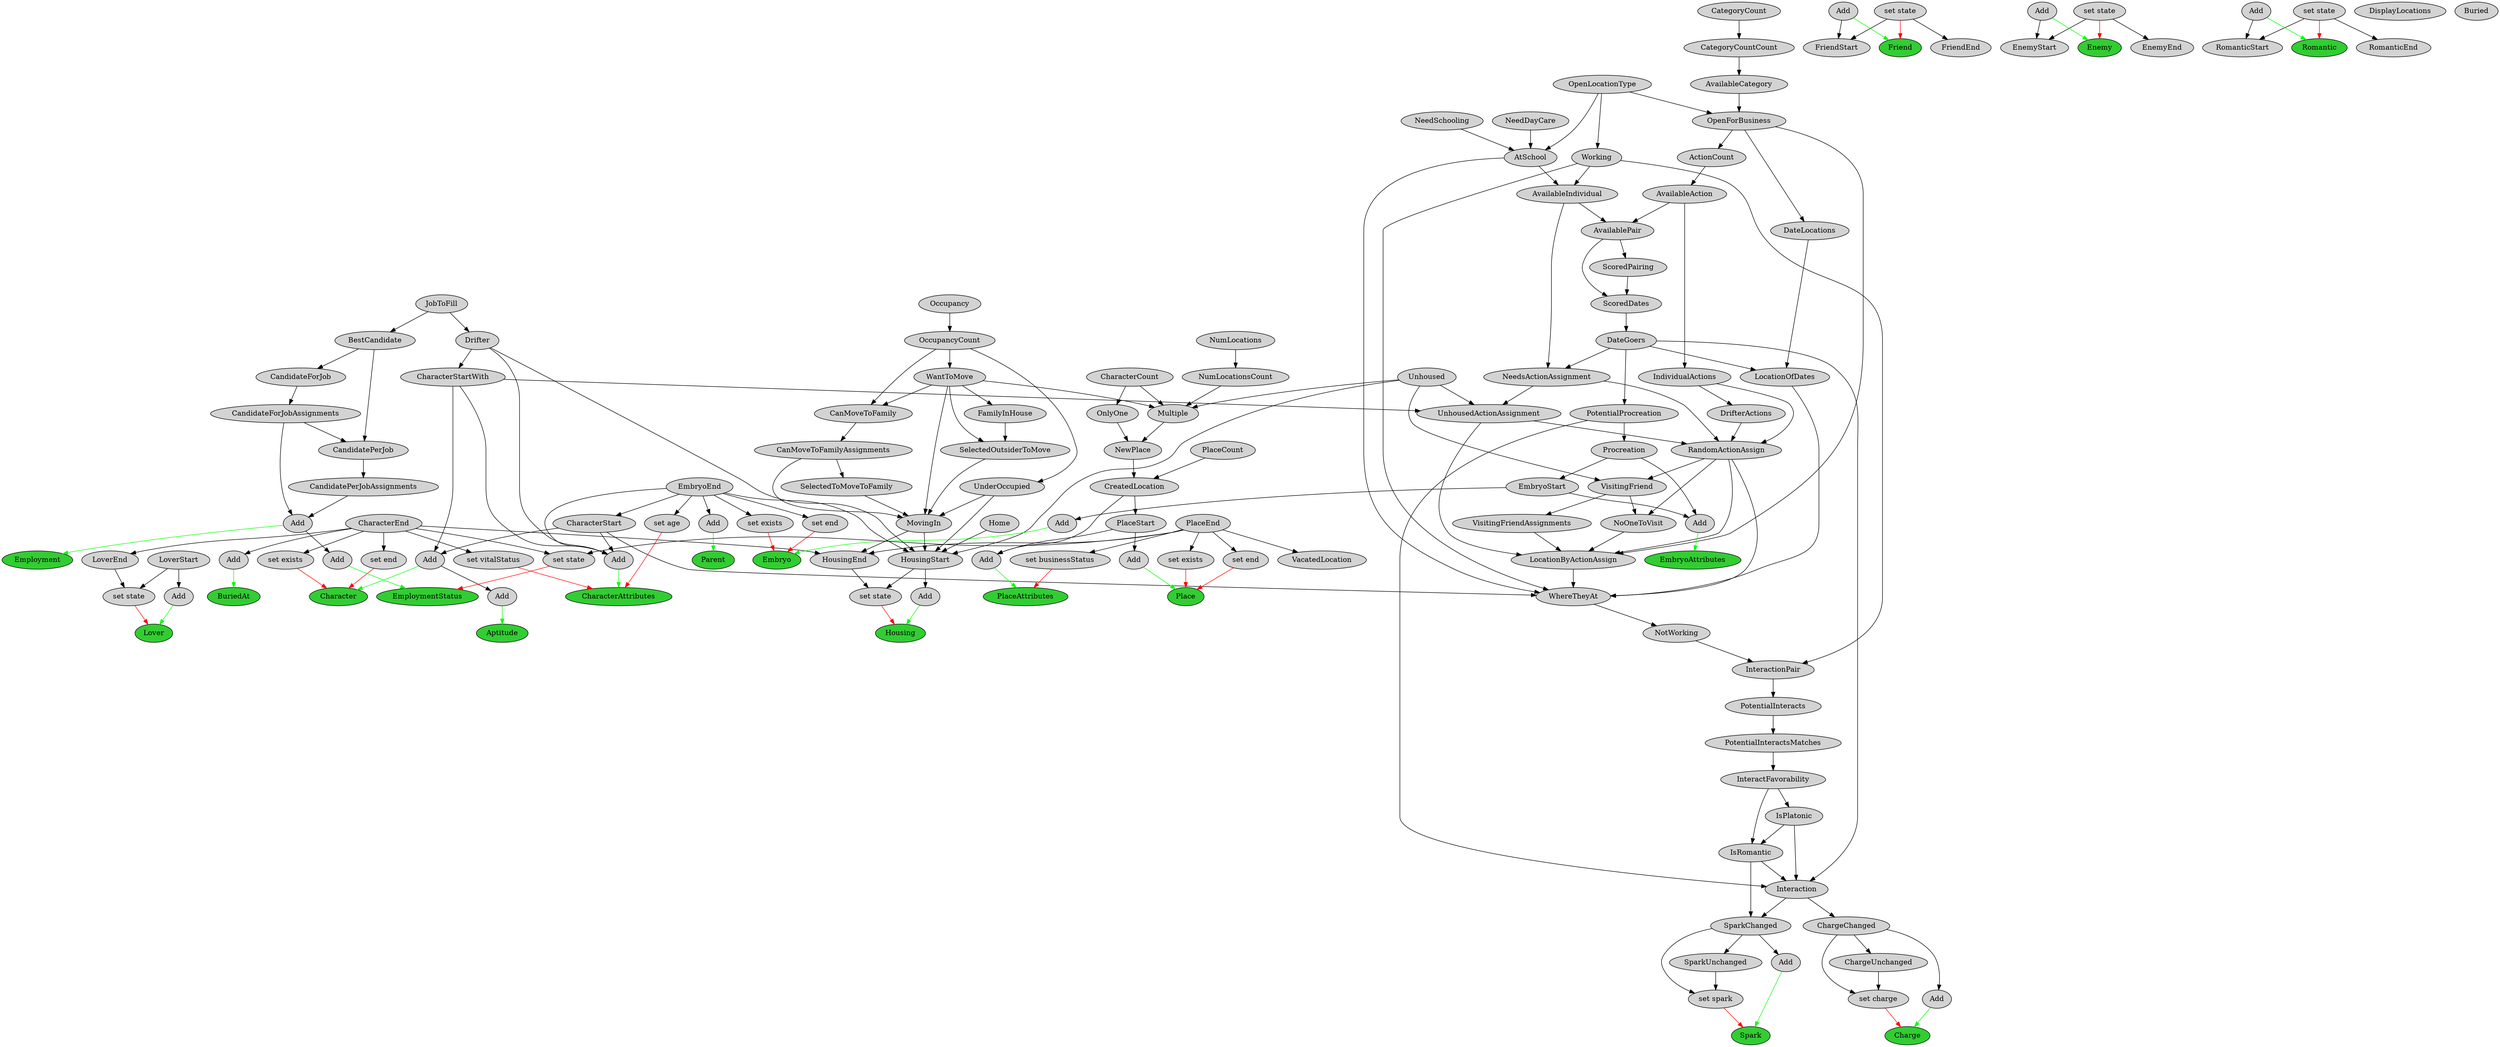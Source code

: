 digraph {
splines=true
node [ style="filled"]
v0 [ label = "Character" fillcolor="limegreen"];
v1 [ label = "set end"];
v2 [ label = "CharacterEnd" rank="min"];
v3 [ label = "set exists"];
v4 [ label = "Add"];
v5 [ label = "CharacterStart"];
v6 [ label = "EmbryoEnd" rank="min"];
v7 [ label = "CharacterStartWith"];
v8 [ label = "Drifter"];
v9 [ label = "JobToFill" rank="min"];
v10 [ label = "CharacterAttributes" fillcolor="limegreen"];
v11 [ label = "set vitalStatus"];
v12 [ label = "set age"];
v13 [ label = "Add"];
v14 [ label = "CharacterCount" rank="min"];
v15 [ label = "Aptitude" fillcolor="limegreen"];
v16 [ label = "Add"];
v17 [ label = "Charge" fillcolor="limegreen"];
v18 [ label = "set charge"];
v19 [ label = "ChargeChanged"];
v20 [ label = "Interaction"];
v21 [ label = "IsPlatonic"];
v22 [ label = "InteractFavorability"];
v23 [ label = "PotentialInteractsMatches"];
v24 [ label = "PotentialInteracts"];
v25 [ label = "InteractionPair"];
v26 [ label = "NotWorking"];
v27 [ label = "WhereTheyAt"];
v28 [ label = "AtSchool"];
v29 [ label = "OpenLocationType" rank="min"];
v30 [ label = "NeedDayCare" rank="min"];
v31 [ label = "NeedSchooling" rank="min"];
v32 [ label = "Working"];
v33 [ label = "LocationOfDates"];
v34 [ label = "DateLocations"];
v35 [ label = "OpenForBusiness"];
v36 [ label = "AvailableCategory"];
v37 [ label = "CategoryCountCount"];
v38 [ label = "CategoryCount" rank="min"];
v39 [ label = "DateGoers"];
v40 [ label = "ScoredDates"];
v41 [ label = "ScoredPairing"];
v42 [ label = "AvailablePair"];
v43 [ label = "AvailableAction"];
v44 [ label = "ActionCount"];
v45 [ label = "AvailableIndividual"];
v46 [ label = "RandomActionAssign"];
v47 [ label = "UnhousedActionAssignment"];
v48 [ label = "NeedsActionAssignment"];
v49 [ label = "Unhoused" rank="min"];
v50 [ label = "IndividualActions"];
v51 [ label = "DrifterActions"];
v52 [ label = "LocationByActionAssign"];
v53 [ label = "NoOneToVisit"];
v54 [ label = "VisitingFriend"];
v55 [ label = "VisitingFriendAssignments"];
v56 [ label = "IsRomantic"];
v57 [ label = "PotentialProcreation"];
v58 [ label = "ChargeUnchanged"];
v59 [ label = "Add"];
v60 [ label = "Friend" fillcolor="limegreen"];
v61 [ label = "set state" rank="min"];
v62 [ label = "Add" rank="min"];
v63 [ label = "FriendStart"];
v64 [ label = "FriendEnd"];
v65 [ label = "Enemy" fillcolor="limegreen"];
v66 [ label = "set state" rank="min"];
v67 [ label = "Add" rank="min"];
v68 [ label = "EnemyStart"];
v69 [ label = "EnemyEnd"];
v70 [ label = "Spark" fillcolor="limegreen"];
v71 [ label = "set spark"];
v72 [ label = "SparkChanged"];
v73 [ label = "SparkUnchanged"];
v74 [ label = "Add"];
v75 [ label = "Romantic" fillcolor="limegreen"];
v76 [ label = "set state" rank="min"];
v77 [ label = "Add" rank="min"];
v78 [ label = "RomanticStart"];
v79 [ label = "RomanticEnd"];
v80 [ label = "Lover" fillcolor="limegreen"];
v81 [ label = "set state"];
v82 [ label = "LoverEnd"];
v83 [ label = "LoverStart" rank="min"];
v84 [ label = "Add"];
v85 [ label = "Parent" fillcolor="limegreen"];
v86 [ label = "Add"];
v87 [ label = "Embryo" fillcolor="limegreen"];
v88 [ label = "set end"];
v89 [ label = "set exists"];
v90 [ label = "Add"];
v91 [ label = "EmbryoStart"];
v92 [ label = "Procreation"];
v93 [ label = "EmbryoAttributes" fillcolor="limegreen"];
v94 [ label = "Add"];
v95 [ label = "Place" fillcolor="limegreen"];
v96 [ label = "set end"];
v97 [ label = "PlaceEnd" rank="min"];
v98 [ label = "set exists"];
v99 [ label = "Add"];
v100 [ label = "PlaceStart"];
v101 [ label = "CreatedLocation"];
v102 [ label = "NewPlace"];
v103 [ label = "OnlyOne"];
v104 [ label = "Multiple"];
v105 [ label = "WantToMove"];
v106 [ label = "OccupancyCount"];
v107 [ label = "Occupancy" rank="min"];
v108 [ label = "NumLocationsCount"];
v109 [ label = "NumLocations" rank="min"];
v110 [ label = "PlaceCount" rank="min"];
v111 [ label = "PlaceAttributes" fillcolor="limegreen"];
v112 [ label = "set businessStatus"];
v113 [ label = "Add"];
v114 [ label = "VacatedLocation"];
v115 [ label = "DisplayLocations" rank="min"];
v116 [ label = "Housing" fillcolor="limegreen"];
v117 [ label = "set state"];
v118 [ label = "HousingEnd"];
v119 [ label = "MovingIn"];
v120 [ label = "SelectedToMoveToFamily"];
v121 [ label = "CanMoveToFamilyAssignments"];
v122 [ label = "CanMoveToFamily"];
v123 [ label = "SelectedOutsiderToMove"];
v124 [ label = "FamilyInHouse"];
v125 [ label = "UnderOccupied"];
v126 [ label = "HousingStart"];
v127 [ label = "Home" rank="min"];
v128 [ label = "Add"];
v129 [ label = "BuriedAt" fillcolor="limegreen"];
v130 [ label = "Add"];
v131 [ label = "Buried" rank="min"];
v132 [ label = "Employment" fillcolor="limegreen"];
v133 [ label = "Add"];
v134 [ label = "CandidatePerJobAssignments"];
v135 [ label = "CandidatePerJob"];
v136 [ label = "CandidateForJobAssignments"];
v137 [ label = "CandidateForJob"];
v138 [ label = "BestCandidate"];
v139 [ label = "EmploymentStatus" fillcolor="limegreen"];
v140 [ label = "set state"];
v141 [ label = "Add"];
v1 -> v0 [ color="red" ]
v2 -> v1
v3 -> v0 [ color="red" ]
v2 -> v3
v4 -> v0 [ color="green" ]
v5 -> v4
v6 -> v5
v7 -> v4
v8 -> v7
v9 -> v8
v11 -> v10 [ color="red" ]
v2 -> v11
v12 -> v10 [ color="red" ]
v6 -> v12
v13 -> v10 [ color="green" ]
v7 -> v13
v8 -> v13
v5 -> v13
v6 -> v13
v16 -> v15 [ color="green" ]
v4 -> v16
v18 -> v17 [ color="red" ]
v19 -> v18
v20 -> v19
v21 -> v20
v22 -> v21
v23 -> v22
v24 -> v23
v25 -> v24
v26 -> v25
v27 -> v26
v28 -> v27
v29 -> v28
v30 -> v28
v31 -> v28
v32 -> v27
v29 -> v32
v33 -> v27
v34 -> v33
v35 -> v34
v36 -> v35
v37 -> v36
v38 -> v37
v29 -> v35
v39 -> v33
v40 -> v39
v41 -> v40
v42 -> v41
v43 -> v42
v44 -> v43
v35 -> v44
v45 -> v42
v32 -> v45
v28 -> v45
v42 -> v40
v46 -> v27
v47 -> v46
v48 -> v47
v39 -> v48
v45 -> v48
v49 -> v47
v7 -> v47
v50 -> v46
v43 -> v50
v48 -> v46
v51 -> v46
v50 -> v51
v52 -> v27
v46 -> v52
v53 -> v52
v54 -> v53
v49 -> v54
v46 -> v54
v46 -> v53
v55 -> v52
v54 -> v55
v47 -> v52
v35 -> v52
v5 -> v27
v32 -> v25
v56 -> v20
v21 -> v56
v22 -> v56
v39 -> v20
v57 -> v20
v39 -> v57
v58 -> v18
v19 -> v58
v59 -> v17 [ color="green" ]
v19 -> v59
v61 -> v60 [ color="red" ]
v62 -> v60 [ color="green" ]
v62 -> v63
v61 -> v63
v61 -> v64
v66 -> v65 [ color="red" ]
v67 -> v65 [ color="green" ]
v67 -> v68
v66 -> v68
v66 -> v69
v71 -> v70 [ color="red" ]
v72 -> v71
v20 -> v72
v56 -> v72
v73 -> v71
v72 -> v73
v74 -> v70 [ color="green" ]
v72 -> v74
v76 -> v75 [ color="red" ]
v77 -> v75 [ color="green" ]
v77 -> v78
v76 -> v78
v76 -> v79
v81 -> v80 [ color="red" ]
v82 -> v81
v2 -> v82
v83 -> v81
v84 -> v80 [ color="green" ]
v83 -> v84
v86 -> v85 [ color="green" ]
v6 -> v86
v88 -> v87 [ color="red" ]
v6 -> v88
v89 -> v87 [ color="red" ]
v6 -> v89
v90 -> v87 [ color="green" ]
v91 -> v90
v92 -> v91
v57 -> v92
v94 -> v93 [ color="green" ]
v91 -> v94
v92 -> v94
v96 -> v95 [ color="red" ]
v97 -> v96
v98 -> v95 [ color="red" ]
v97 -> v98
v99 -> v95 [ color="green" ]
v100 -> v99
v101 -> v100
v102 -> v101
v103 -> v102
v14 -> v103
v104 -> v102
v105 -> v104
v106 -> v105
v107 -> v106
v49 -> v104
v108 -> v104
v109 -> v108
v14 -> v104
v110 -> v101
v112 -> v111 [ color="red" ]
v97 -> v112
v113 -> v111 [ color="green" ]
v100 -> v113
v101 -> v113
v97 -> v114
v117 -> v116 [ color="red" ]
v118 -> v117
v2 -> v118
v97 -> v118
v119 -> v118
v120 -> v119
v121 -> v120
v122 -> v121
v105 -> v122
v106 -> v122
v121 -> v119
v123 -> v119
v124 -> v123
v105 -> v124
v105 -> v123
v125 -> v119
v106 -> v125
v105 -> v119
v126 -> v117
v6 -> v126
v127 -> v126
v125 -> v126
v8 -> v126
v49 -> v126
v119 -> v126
v128 -> v116 [ color="green" ]
v126 -> v128
v130 -> v129 [ color="green" ]
v2 -> v130
v133 -> v132 [ color="green" ]
v134 -> v133
v135 -> v134
v136 -> v135
v137 -> v136
v138 -> v137
v9 -> v138
v138 -> v135
v136 -> v133
v140 -> v139 [ color="red" ]
v2 -> v140
v97 -> v140
v141 -> v139 [ color="green" ]
v133 -> v141
}
